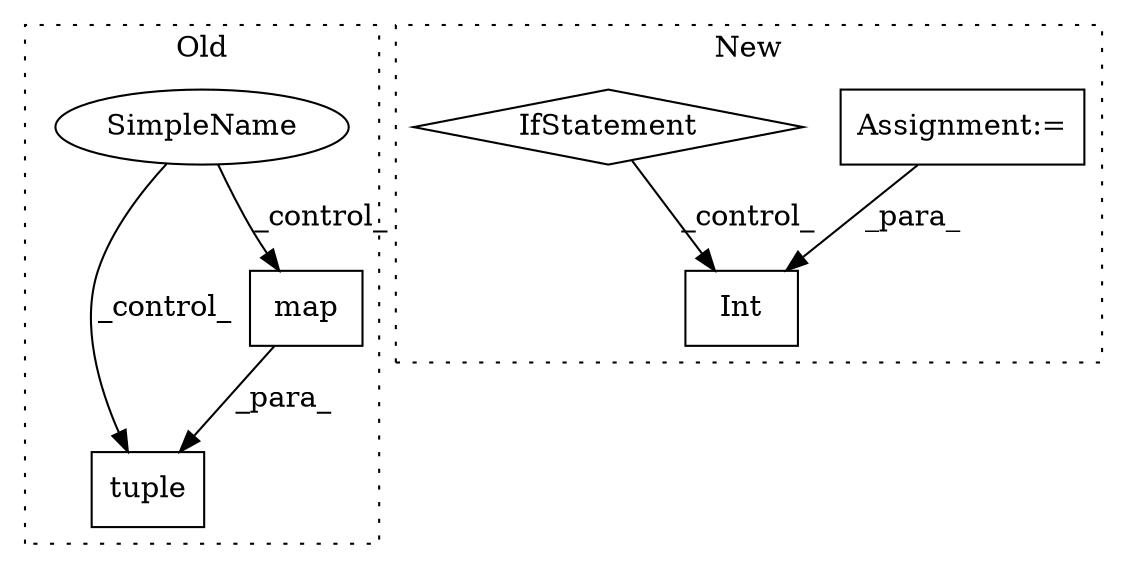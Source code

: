 digraph G {
subgraph cluster0 {
1 [label="tuple" a="32" s="1954,1977" l="6,1" shape="box"];
5 [label="SimpleName" a="42" s="" l="" shape="ellipse"];
6 [label="map" a="32" s="1960,1976" l="4,1" shape="box"];
label = "Old";
style="dotted";
}
subgraph cluster1 {
2 [label="Int" a="32" s="1985,1992" l="4,1" shape="box"];
3 [label="Assignment:=" a="7" s="2063" l="24" shape="box"];
4 [label="IfStatement" a="25" s="2063" l="24" shape="diamond"];
label = "New";
style="dotted";
}
3 -> 2 [label="_para_"];
4 -> 2 [label="_control_"];
5 -> 6 [label="_control_"];
5 -> 1 [label="_control_"];
6 -> 1 [label="_para_"];
}